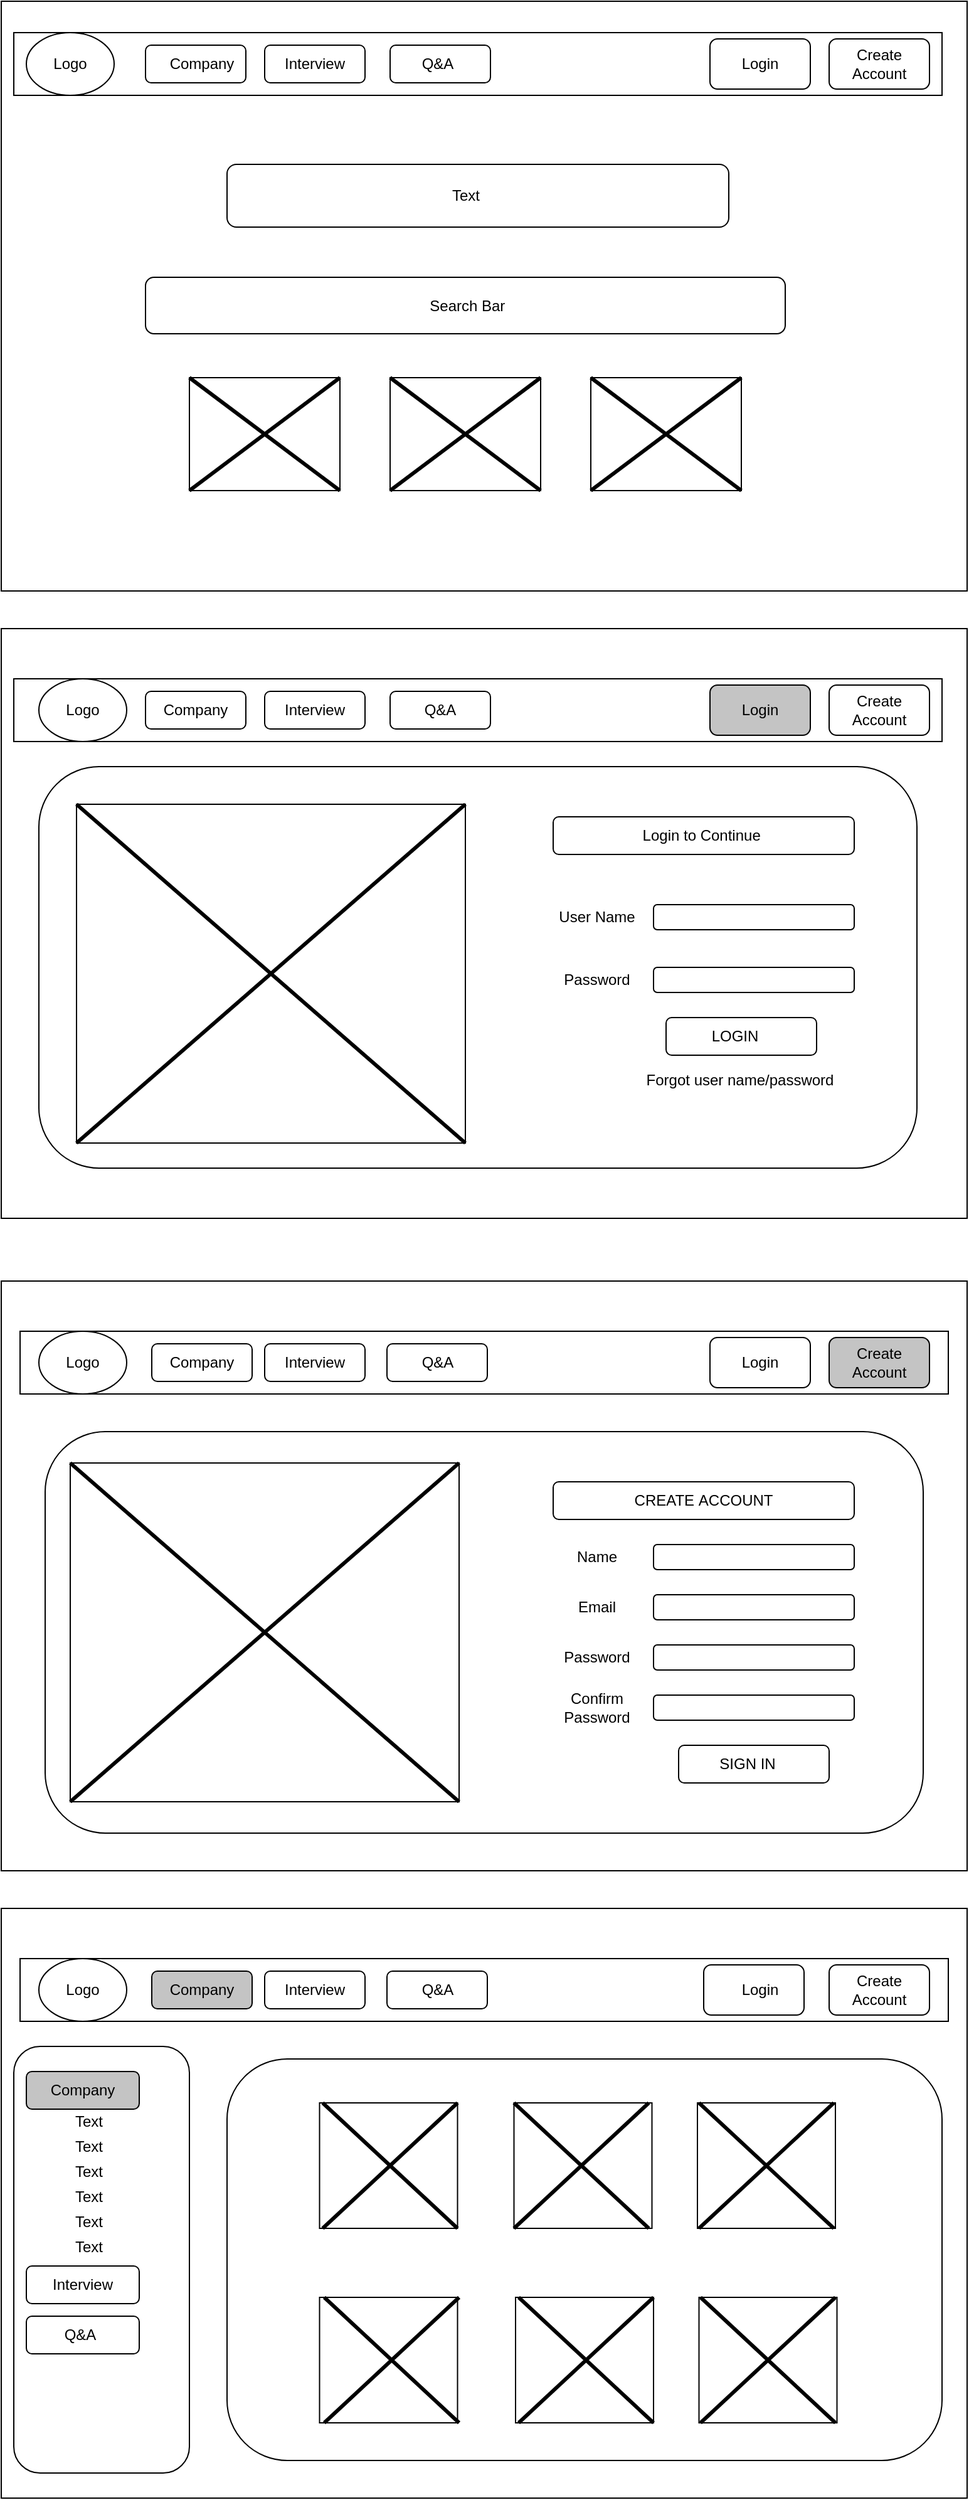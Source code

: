 <mxfile version="12.9.6" type="github">
  <diagram id="Yv9RGQqT0qA8SDlagCZe" name="Page-1">
    <mxGraphModel dx="1278" dy="580" grid="1" gridSize="10" guides="1" tooltips="1" connect="1" arrows="1" fold="1" page="1" pageScale="1" pageWidth="850" pageHeight="1100" math="0" shadow="0">
      <root>
        <mxCell id="0" />
        <mxCell id="1" parent="0" />
        <mxCell id="pzt994sn538-VgkILGdD-2" value="" style="rounded=0;whiteSpace=wrap;html=1;" parent="1" vertex="1">
          <mxGeometry x="30" y="20" width="770" height="470" as="geometry" />
        </mxCell>
        <mxCell id="pzt994sn538-VgkILGdD-4" value="" style="rounded=0;whiteSpace=wrap;html=1;" parent="1" vertex="1">
          <mxGeometry x="40" y="45" width="740" height="50" as="geometry" />
        </mxCell>
        <mxCell id="pzt994sn538-VgkILGdD-5" value="" style="ellipse;whiteSpace=wrap;html=1;" parent="1" vertex="1">
          <mxGeometry x="50" y="45" width="70" height="50" as="geometry" />
        </mxCell>
        <mxCell id="pzt994sn538-VgkILGdD-7" value="Logo" style="text;html=1;strokeColor=none;fillColor=none;align=center;verticalAlign=middle;whiteSpace=wrap;rounded=0;" parent="1" vertex="1">
          <mxGeometry x="65" y="60" width="40" height="20" as="geometry" />
        </mxCell>
        <mxCell id="pzt994sn538-VgkILGdD-8" value="" style="rounded=1;whiteSpace=wrap;html=1;" parent="1" vertex="1">
          <mxGeometry x="145" y="55" width="80" height="30" as="geometry" />
        </mxCell>
        <mxCell id="pzt994sn538-VgkILGdD-9" value="" style="rounded=1;whiteSpace=wrap;html=1;" parent="1" vertex="1">
          <mxGeometry x="595" y="50" width="80" height="40" as="geometry" />
        </mxCell>
        <mxCell id="pzt994sn538-VgkILGdD-12" value="Login" style="text;html=1;strokeColor=none;fillColor=none;align=center;verticalAlign=middle;whiteSpace=wrap;rounded=0;" parent="1" vertex="1">
          <mxGeometry x="615" y="60" width="40" height="20" as="geometry" />
        </mxCell>
        <mxCell id="pzt994sn538-VgkILGdD-19" value="" style="rounded=1;whiteSpace=wrap;html=1;" parent="1" vertex="1">
          <mxGeometry x="690" y="50" width="80" height="40" as="geometry" />
        </mxCell>
        <mxCell id="pzt994sn538-VgkILGdD-21" value="Create&lt;br&gt;Account" style="text;html=1;strokeColor=none;fillColor=none;align=center;verticalAlign=middle;whiteSpace=wrap;rounded=0;" parent="1" vertex="1">
          <mxGeometry x="710" y="60" width="40" height="20" as="geometry" />
        </mxCell>
        <mxCell id="pzt994sn538-VgkILGdD-26" value="" style="rounded=1;whiteSpace=wrap;html=1;" parent="1" vertex="1">
          <mxGeometry x="240" y="55" width="80" height="30" as="geometry" />
        </mxCell>
        <mxCell id="pzt994sn538-VgkILGdD-27" value="" style="rounded=1;whiteSpace=wrap;html=1;" parent="1" vertex="1">
          <mxGeometry x="340" y="55" width="80" height="30" as="geometry" />
        </mxCell>
        <mxCell id="pzt994sn538-VgkILGdD-22" value="Company" style="text;html=1;strokeColor=none;fillColor=none;align=center;verticalAlign=middle;whiteSpace=wrap;rounded=0;" parent="1" vertex="1">
          <mxGeometry x="170" y="60" width="40" height="20" as="geometry" />
        </mxCell>
        <mxCell id="pzt994sn538-VgkILGdD-29" value="Interview" style="text;html=1;strokeColor=none;fillColor=none;align=center;verticalAlign=middle;whiteSpace=wrap;rounded=0;" parent="1" vertex="1">
          <mxGeometry x="260" y="60" width="40" height="20" as="geometry" />
        </mxCell>
        <mxCell id="pzt994sn538-VgkILGdD-32" value="Q&amp;amp;A" style="text;html=1;strokeColor=none;fillColor=none;align=center;verticalAlign=middle;whiteSpace=wrap;rounded=0;" parent="1" vertex="1">
          <mxGeometry x="357.5" y="60" width="40" height="20" as="geometry" />
        </mxCell>
        <mxCell id="pzt994sn538-VgkILGdD-33" value="" style="rounded=1;whiteSpace=wrap;html=1;" parent="1" vertex="1">
          <mxGeometry x="145" y="240" width="510" height="45" as="geometry" />
        </mxCell>
        <mxCell id="pzt994sn538-VgkILGdD-34" value="" style="rounded=1;whiteSpace=wrap;html=1;" parent="1" vertex="1">
          <mxGeometry x="210" y="150" width="400" height="50" as="geometry" />
        </mxCell>
        <mxCell id="pzt994sn538-VgkILGdD-36" value="&amp;nbsp;Search Bar" style="text;html=1;strokeColor=none;fillColor=none;align=center;verticalAlign=middle;whiteSpace=wrap;rounded=0;" parent="1" vertex="1">
          <mxGeometry x="360" y="247.5" width="80" height="30" as="geometry" />
        </mxCell>
        <mxCell id="pzt994sn538-VgkILGdD-46" value="Text" style="text;html=1;strokeColor=none;fillColor=none;align=center;verticalAlign=middle;whiteSpace=wrap;rounded=0;" parent="1" vertex="1">
          <mxGeometry x="357.5" y="165" width="85" height="20" as="geometry" />
        </mxCell>
        <mxCell id="pzt994sn538-VgkILGdD-47" value="" style="rounded=0;whiteSpace=wrap;html=1;" parent="1" vertex="1">
          <mxGeometry x="180" y="320" width="120" height="90" as="geometry" />
        </mxCell>
        <mxCell id="pzt994sn538-VgkILGdD-50" value="" style="rounded=0;whiteSpace=wrap;html=1;" parent="1" vertex="1">
          <mxGeometry x="340" y="320" width="120" height="90" as="geometry" />
        </mxCell>
        <mxCell id="pzt994sn538-VgkILGdD-51" value="" style="rounded=0;whiteSpace=wrap;html=1;" parent="1" vertex="1">
          <mxGeometry x="500" y="320" width="120" height="90" as="geometry" />
        </mxCell>
        <mxCell id="pzt994sn538-VgkILGdD-52" value="" style="shape=umlDestroy;whiteSpace=wrap;html=1;strokeWidth=3;" parent="1" vertex="1">
          <mxGeometry x="180" y="320" width="120" height="90" as="geometry" />
        </mxCell>
        <mxCell id="pzt994sn538-VgkILGdD-53" value="" style="shape=umlDestroy;whiteSpace=wrap;html=1;strokeWidth=3;" parent="1" vertex="1">
          <mxGeometry x="340" y="320" width="120" height="90" as="geometry" />
        </mxCell>
        <mxCell id="pzt994sn538-VgkILGdD-54" value="" style="shape=umlDestroy;whiteSpace=wrap;html=1;strokeWidth=3;" parent="1" vertex="1">
          <mxGeometry x="500" y="320" width="120" height="90" as="geometry" />
        </mxCell>
        <mxCell id="pzt994sn538-VgkILGdD-57" value="" style="rounded=0;whiteSpace=wrap;html=1;" parent="1" vertex="1">
          <mxGeometry x="30" y="520" width="770" height="470" as="geometry" />
        </mxCell>
        <mxCell id="pzt994sn538-VgkILGdD-58" value="" style="rounded=0;whiteSpace=wrap;html=1;" parent="1" vertex="1">
          <mxGeometry x="40" y="560" width="740" height="50" as="geometry" />
        </mxCell>
        <mxCell id="pzt994sn538-VgkILGdD-59" value="Logo" style="text;html=1;strokeColor=none;fillColor=none;align=center;verticalAlign=middle;whiteSpace=wrap;rounded=0;" parent="1" vertex="1">
          <mxGeometry x="80" y="575" width="40" height="20" as="geometry" />
        </mxCell>
        <mxCell id="pzt994sn538-VgkILGdD-60" value="" style="ellipse;whiteSpace=wrap;html=1;" parent="1" vertex="1">
          <mxGeometry x="60" y="560" width="70" height="50" as="geometry" />
        </mxCell>
        <mxCell id="pzt994sn538-VgkILGdD-61" value="" style="rounded=1;whiteSpace=wrap;html=1;" parent="1" vertex="1">
          <mxGeometry x="145" y="570" width="80" height="30" as="geometry" />
        </mxCell>
        <mxCell id="pzt994sn538-VgkILGdD-62" value="" style="rounded=1;whiteSpace=wrap;html=1;" parent="1" vertex="1">
          <mxGeometry x="240" y="570" width="80" height="30" as="geometry" />
        </mxCell>
        <mxCell id="pzt994sn538-VgkILGdD-67" value="" style="rounded=1;whiteSpace=wrap;html=1;" parent="1" vertex="1">
          <mxGeometry x="340" y="570" width="80" height="30" as="geometry" />
        </mxCell>
        <mxCell id="pzt994sn538-VgkILGdD-68" value="Logo" style="text;html=1;strokeColor=none;fillColor=none;align=center;verticalAlign=middle;whiteSpace=wrap;rounded=0;" parent="1" vertex="1">
          <mxGeometry x="75" y="575" width="40" height="20" as="geometry" />
        </mxCell>
        <mxCell id="pzt994sn538-VgkILGdD-69" value="Company" style="text;html=1;strokeColor=none;fillColor=none;align=center;verticalAlign=middle;whiteSpace=wrap;rounded=0;" parent="1" vertex="1">
          <mxGeometry x="165" y="575" width="40" height="20" as="geometry" />
        </mxCell>
        <mxCell id="pzt994sn538-VgkILGdD-70" value="Interview" style="text;html=1;strokeColor=none;fillColor=none;align=center;verticalAlign=middle;whiteSpace=wrap;rounded=0;" parent="1" vertex="1">
          <mxGeometry x="260" y="575" width="40" height="20" as="geometry" />
        </mxCell>
        <mxCell id="pzt994sn538-VgkILGdD-71" value="Q&amp;amp;A" style="text;html=1;strokeColor=none;fillColor=none;align=center;verticalAlign=middle;whiteSpace=wrap;rounded=0;" parent="1" vertex="1">
          <mxGeometry x="360" y="575" width="40" height="20" as="geometry" />
        </mxCell>
        <mxCell id="pzt994sn538-VgkILGdD-72" value="" style="rounded=1;whiteSpace=wrap;html=1;fillColor=#C4C4C4;" parent="1" vertex="1">
          <mxGeometry x="595" y="565" width="80" height="40" as="geometry" />
        </mxCell>
        <mxCell id="pzt994sn538-VgkILGdD-73" value="" style="rounded=1;whiteSpace=wrap;html=1;" parent="1" vertex="1">
          <mxGeometry x="690" y="565" width="80" height="40" as="geometry" />
        </mxCell>
        <mxCell id="pzt994sn538-VgkILGdD-74" value="Login" style="text;html=1;strokeColor=none;fillColor=none;align=center;verticalAlign=middle;whiteSpace=wrap;rounded=0;" parent="1" vertex="1">
          <mxGeometry x="615" y="575" width="40" height="20" as="geometry" />
        </mxCell>
        <mxCell id="pzt994sn538-VgkILGdD-75" value="Create&lt;br&gt;Account" style="text;html=1;strokeColor=none;fillColor=none;align=center;verticalAlign=middle;whiteSpace=wrap;rounded=0;" parent="1" vertex="1">
          <mxGeometry x="710" y="575" width="40" height="20" as="geometry" />
        </mxCell>
        <mxCell id="pzt994sn538-VgkILGdD-77" value="" style="rounded=1;whiteSpace=wrap;html=1;fillColor=#FFFFFF;" parent="1" vertex="1">
          <mxGeometry x="60" y="630" width="700" height="320" as="geometry" />
        </mxCell>
        <mxCell id="pzt994sn538-VgkILGdD-78" value="" style="rounded=0;whiteSpace=wrap;html=1;" parent="1" vertex="1">
          <mxGeometry x="90" y="660" width="310" height="270" as="geometry" />
        </mxCell>
        <mxCell id="pzt994sn538-VgkILGdD-79" value="" style="shape=umlDestroy;whiteSpace=wrap;html=1;strokeWidth=3;" parent="1" vertex="1">
          <mxGeometry x="90" y="660" width="310" height="270" as="geometry" />
        </mxCell>
        <mxCell id="pzt994sn538-VgkILGdD-81" value="" style="rounded=1;whiteSpace=wrap;html=1;fillColor=#FFFFFF;" parent="1" vertex="1">
          <mxGeometry x="470" y="670" width="240" height="30" as="geometry" />
        </mxCell>
        <mxCell id="pzt994sn538-VgkILGdD-80" value="Login to Continue&amp;nbsp;" style="text;html=1;strokeColor=none;fillColor=none;align=center;verticalAlign=middle;whiteSpace=wrap;rounded=0;" parent="1" vertex="1">
          <mxGeometry x="535" y="675" width="110" height="20" as="geometry" />
        </mxCell>
        <mxCell id="pzt994sn538-VgkILGdD-82" value="" style="rounded=1;whiteSpace=wrap;html=1;fillColor=#FFFFFF;" parent="1" vertex="1">
          <mxGeometry x="550" y="740" width="160" height="20" as="geometry" />
        </mxCell>
        <mxCell id="pzt994sn538-VgkILGdD-83" value="" style="rounded=1;whiteSpace=wrap;html=1;fillColor=#FFFFFF;" parent="1" vertex="1">
          <mxGeometry x="550" y="790" width="160" height="20" as="geometry" />
        </mxCell>
        <mxCell id="pzt994sn538-VgkILGdD-85" value="" style="rounded=1;whiteSpace=wrap;html=1;fillColor=#FFFFFF;" parent="1" vertex="1">
          <mxGeometry x="560" y="830" width="120" height="30" as="geometry" />
        </mxCell>
        <mxCell id="pzt994sn538-VgkILGdD-86" value="User Name" style="text;html=1;strokeColor=none;fillColor=none;align=center;verticalAlign=middle;whiteSpace=wrap;rounded=0;" parent="1" vertex="1">
          <mxGeometry x="470" y="740" width="70" height="20" as="geometry" />
        </mxCell>
        <mxCell id="pzt994sn538-VgkILGdD-87" value="Password" style="text;html=1;strokeColor=none;fillColor=none;align=center;verticalAlign=middle;whiteSpace=wrap;rounded=0;" parent="1" vertex="1">
          <mxGeometry x="485" y="790" width="40" height="20" as="geometry" />
        </mxCell>
        <mxCell id="pzt994sn538-VgkILGdD-88" value="LOGIN" style="text;html=1;strokeColor=none;fillColor=none;align=center;verticalAlign=middle;whiteSpace=wrap;rounded=0;" parent="1" vertex="1">
          <mxGeometry x="595" y="835" width="40" height="20" as="geometry" />
        </mxCell>
        <mxCell id="pzt994sn538-VgkILGdD-89" value="Forgot user name/password" style="text;html=1;strokeColor=none;fillColor=none;align=center;verticalAlign=middle;whiteSpace=wrap;rounded=0;" parent="1" vertex="1">
          <mxGeometry x="540" y="870" width="157.5" height="20" as="geometry" />
        </mxCell>
        <mxCell id="pzt994sn538-VgkILGdD-90" value="" style="rounded=0;whiteSpace=wrap;html=1;" parent="1" vertex="1">
          <mxGeometry x="30" y="1040" width="770" height="470" as="geometry" />
        </mxCell>
        <mxCell id="pzt994sn538-VgkILGdD-91" value="" style="rounded=0;whiteSpace=wrap;html=1;" parent="1" vertex="1">
          <mxGeometry x="45" y="1080" width="740" height="50" as="geometry" />
        </mxCell>
        <mxCell id="pzt994sn538-VgkILGdD-92" value="" style="ellipse;whiteSpace=wrap;html=1;" parent="1" vertex="1">
          <mxGeometry x="60" y="1080" width="70" height="50" as="geometry" />
        </mxCell>
        <mxCell id="pzt994sn538-VgkILGdD-93" value="" style="rounded=1;whiteSpace=wrap;html=1;" parent="1" vertex="1">
          <mxGeometry x="150" y="1090" width="80" height="30" as="geometry" />
        </mxCell>
        <mxCell id="pzt994sn538-VgkILGdD-94" value="" style="rounded=1;whiteSpace=wrap;html=1;" parent="1" vertex="1">
          <mxGeometry x="240" y="1090" width="80" height="30" as="geometry" />
        </mxCell>
        <mxCell id="pzt994sn538-VgkILGdD-95" value="" style="rounded=1;whiteSpace=wrap;html=1;" parent="1" vertex="1">
          <mxGeometry x="337.5" y="1090" width="80" height="30" as="geometry" />
        </mxCell>
        <mxCell id="pzt994sn538-VgkILGdD-96" value="" style="rounded=1;whiteSpace=wrap;html=1;" parent="1" vertex="1">
          <mxGeometry x="595" y="1085" width="80" height="40" as="geometry" />
        </mxCell>
        <mxCell id="pzt994sn538-VgkILGdD-97" value="" style="rounded=1;whiteSpace=wrap;html=1;fillColor=#C4C4C4;" parent="1" vertex="1">
          <mxGeometry x="690" y="1085" width="80" height="40" as="geometry" />
        </mxCell>
        <mxCell id="pzt994sn538-VgkILGdD-98" value="Logo" style="text;html=1;strokeColor=none;fillColor=none;align=center;verticalAlign=middle;whiteSpace=wrap;rounded=0;" parent="1" vertex="1">
          <mxGeometry x="75" y="1095" width="40" height="20" as="geometry" />
        </mxCell>
        <mxCell id="pzt994sn538-VgkILGdD-99" value="Company" style="text;html=1;strokeColor=none;fillColor=none;align=center;verticalAlign=middle;whiteSpace=wrap;rounded=0;" parent="1" vertex="1">
          <mxGeometry x="170" y="1095" width="40" height="20" as="geometry" />
        </mxCell>
        <mxCell id="pzt994sn538-VgkILGdD-100" value="Interview" style="text;html=1;strokeColor=none;fillColor=none;align=center;verticalAlign=middle;whiteSpace=wrap;rounded=0;" parent="1" vertex="1">
          <mxGeometry x="260" y="1095" width="40" height="20" as="geometry" />
        </mxCell>
        <mxCell id="pzt994sn538-VgkILGdD-101" value="Q&amp;amp;A" style="text;html=1;strokeColor=none;fillColor=none;align=center;verticalAlign=middle;whiteSpace=wrap;rounded=0;" parent="1" vertex="1">
          <mxGeometry x="357.5" y="1095" width="40" height="20" as="geometry" />
        </mxCell>
        <mxCell id="pzt994sn538-VgkILGdD-102" value="Login" style="text;html=1;strokeColor=none;fillColor=none;align=center;verticalAlign=middle;whiteSpace=wrap;rounded=0;" parent="1" vertex="1">
          <mxGeometry x="615" y="1095" width="40" height="20" as="geometry" />
        </mxCell>
        <mxCell id="pzt994sn538-VgkILGdD-103" value="Create&lt;br&gt;Account" style="text;html=1;strokeColor=none;fillColor=none;align=center;verticalAlign=middle;whiteSpace=wrap;rounded=0;" parent="1" vertex="1">
          <mxGeometry x="710" y="1095" width="40" height="20" as="geometry" />
        </mxCell>
        <mxCell id="pzt994sn538-VgkILGdD-105" value="" style="rounded=1;whiteSpace=wrap;html=1;fillColor=#FFFFFF;" parent="1" vertex="1">
          <mxGeometry x="65" y="1160" width="700" height="320" as="geometry" />
        </mxCell>
        <mxCell id="pzt994sn538-VgkILGdD-106" value="" style="rounded=0;whiteSpace=wrap;html=1;" parent="1" vertex="1">
          <mxGeometry x="85" y="1185" width="310" height="270" as="geometry" />
        </mxCell>
        <mxCell id="pzt994sn538-VgkILGdD-107" value="" style="shape=umlDestroy;whiteSpace=wrap;html=1;strokeWidth=3;" parent="1" vertex="1">
          <mxGeometry x="85" y="1185" width="310" height="270" as="geometry" />
        </mxCell>
        <mxCell id="pzt994sn538-VgkILGdD-108" value="" style="rounded=1;whiteSpace=wrap;html=1;fillColor=#FFFFFF;" parent="1" vertex="1">
          <mxGeometry x="550" y="1250" width="160" height="20" as="geometry" />
        </mxCell>
        <mxCell id="pzt994sn538-VgkILGdD-109" value="" style="rounded=1;whiteSpace=wrap;html=1;fillColor=#FFFFFF;" parent="1" vertex="1">
          <mxGeometry x="470" y="1200" width="240" height="30" as="geometry" />
        </mxCell>
        <mxCell id="pzt994sn538-VgkILGdD-110" value="" style="rounded=1;whiteSpace=wrap;html=1;fillColor=#FFFFFF;" parent="1" vertex="1">
          <mxGeometry x="550" y="1290" width="160" height="20" as="geometry" />
        </mxCell>
        <mxCell id="pzt994sn538-VgkILGdD-111" value="" style="rounded=1;whiteSpace=wrap;html=1;fillColor=#FFFFFF;" parent="1" vertex="1">
          <mxGeometry x="550" y="1330" width="160" height="20" as="geometry" />
        </mxCell>
        <mxCell id="pzt994sn538-VgkILGdD-112" value="" style="rounded=1;whiteSpace=wrap;html=1;fillColor=#FFFFFF;" parent="1" vertex="1">
          <mxGeometry x="570" y="1410" width="120" height="30" as="geometry" />
        </mxCell>
        <mxCell id="pzt994sn538-VgkILGdD-113" value="Name" style="text;html=1;strokeColor=none;fillColor=none;align=center;verticalAlign=middle;whiteSpace=wrap;rounded=0;" parent="1" vertex="1">
          <mxGeometry x="470" y="1250" width="70" height="20" as="geometry" />
        </mxCell>
        <mxCell id="pzt994sn538-VgkILGdD-114" value="Email" style="text;html=1;strokeColor=none;fillColor=none;align=center;verticalAlign=middle;whiteSpace=wrap;rounded=0;" parent="1" vertex="1">
          <mxGeometry x="470" y="1290" width="70" height="20" as="geometry" />
        </mxCell>
        <mxCell id="pzt994sn538-VgkILGdD-115" value="" style="rounded=1;whiteSpace=wrap;html=1;fillColor=#FFFFFF;" parent="1" vertex="1">
          <mxGeometry x="550" y="1370" width="160" height="20" as="geometry" />
        </mxCell>
        <mxCell id="pzt994sn538-VgkILGdD-116" value="Password" style="text;html=1;strokeColor=none;fillColor=none;align=center;verticalAlign=middle;whiteSpace=wrap;rounded=0;" parent="1" vertex="1">
          <mxGeometry x="485" y="1330" width="40" height="20" as="geometry" />
        </mxCell>
        <mxCell id="pzt994sn538-VgkILGdD-117" value="Confirm Password" style="text;html=1;strokeColor=none;fillColor=none;align=center;verticalAlign=middle;whiteSpace=wrap;rounded=0;" parent="1" vertex="1">
          <mxGeometry x="485" y="1370" width="40" height="20" as="geometry" />
        </mxCell>
        <mxCell id="pzt994sn538-VgkILGdD-118" value="SIGN&amp;nbsp;IN" style="text;html=1;strokeColor=none;fillColor=none;align=center;verticalAlign=middle;whiteSpace=wrap;rounded=0;" parent="1" vertex="1">
          <mxGeometry x="605" y="1415" width="40" height="20" as="geometry" />
        </mxCell>
        <mxCell id="pzt994sn538-VgkILGdD-119" value="CREATE&amp;nbsp;ACCOUNT" style="text;html=1;strokeColor=none;fillColor=none;align=center;verticalAlign=middle;whiteSpace=wrap;rounded=0;" parent="1" vertex="1">
          <mxGeometry x="570" y="1205" width="40" height="20" as="geometry" />
        </mxCell>
        <mxCell id="vnBl0kwMSMP2HQ0ZwQBN-1" value="" style="rounded=0;whiteSpace=wrap;html=1;" parent="1" vertex="1">
          <mxGeometry x="30" y="1540" width="770" height="470" as="geometry" />
        </mxCell>
        <mxCell id="vnBl0kwMSMP2HQ0ZwQBN-2" value="" style="rounded=0;whiteSpace=wrap;html=1;" parent="1" vertex="1">
          <mxGeometry x="45" y="1580" width="740" height="50" as="geometry" />
        </mxCell>
        <mxCell id="vnBl0kwMSMP2HQ0ZwQBN-3" value="" style="ellipse;whiteSpace=wrap;html=1;" parent="1" vertex="1">
          <mxGeometry x="60" y="1580" width="70" height="50" as="geometry" />
        </mxCell>
        <mxCell id="vnBl0kwMSMP2HQ0ZwQBN-4" value="" style="rounded=1;whiteSpace=wrap;html=1;fillColor=#C4C4C4;" parent="1" vertex="1">
          <mxGeometry x="150" y="1590" width="80" height="30" as="geometry" />
        </mxCell>
        <mxCell id="vnBl0kwMSMP2HQ0ZwQBN-5" value="" style="rounded=1;whiteSpace=wrap;html=1;" parent="1" vertex="1">
          <mxGeometry x="240" y="1590" width="80" height="30" as="geometry" />
        </mxCell>
        <mxCell id="vnBl0kwMSMP2HQ0ZwQBN-6" value="" style="rounded=1;whiteSpace=wrap;html=1;" parent="1" vertex="1">
          <mxGeometry x="337.5" y="1590" width="80" height="30" as="geometry" />
        </mxCell>
        <mxCell id="vnBl0kwMSMP2HQ0ZwQBN-7" value="" style="rounded=1;whiteSpace=wrap;html=1;" parent="1" vertex="1">
          <mxGeometry x="590" y="1585" width="80" height="40" as="geometry" />
        </mxCell>
        <mxCell id="vnBl0kwMSMP2HQ0ZwQBN-8" value="" style="rounded=1;whiteSpace=wrap;html=1;" parent="1" vertex="1">
          <mxGeometry x="690" y="1585" width="80" height="40" as="geometry" />
        </mxCell>
        <mxCell id="vnBl0kwMSMP2HQ0ZwQBN-9" value="Create&lt;br&gt;Account" style="text;html=1;strokeColor=none;fillColor=none;align=center;verticalAlign=middle;whiteSpace=wrap;rounded=0;" parent="1" vertex="1">
          <mxGeometry x="710" y="1595" width="40" height="20" as="geometry" />
        </mxCell>
        <mxCell id="vnBl0kwMSMP2HQ0ZwQBN-10" value="Login" style="text;html=1;strokeColor=none;fillColor=none;align=center;verticalAlign=middle;whiteSpace=wrap;rounded=0;" parent="1" vertex="1">
          <mxGeometry x="615" y="1595" width="40" height="20" as="geometry" />
        </mxCell>
        <mxCell id="vnBl0kwMSMP2HQ0ZwQBN-11" value="Q&amp;amp;A" style="text;html=1;strokeColor=none;fillColor=none;align=center;verticalAlign=middle;whiteSpace=wrap;rounded=0;" parent="1" vertex="1">
          <mxGeometry x="357.5" y="1595" width="40" height="20" as="geometry" />
        </mxCell>
        <mxCell id="vnBl0kwMSMP2HQ0ZwQBN-12" value="Interview" style="text;html=1;strokeColor=none;fillColor=none;align=center;verticalAlign=middle;whiteSpace=wrap;rounded=0;" parent="1" vertex="1">
          <mxGeometry x="260" y="1595" width="40" height="20" as="geometry" />
        </mxCell>
        <mxCell id="vnBl0kwMSMP2HQ0ZwQBN-13" value="Company" style="text;html=1;strokeColor=none;fillColor=none;align=center;verticalAlign=middle;whiteSpace=wrap;rounded=0;" parent="1" vertex="1">
          <mxGeometry x="170" y="1595" width="40" height="20" as="geometry" />
        </mxCell>
        <mxCell id="vnBl0kwMSMP2HQ0ZwQBN-14" value="Logo" style="text;html=1;strokeColor=none;fillColor=none;align=center;verticalAlign=middle;whiteSpace=wrap;rounded=0;" parent="1" vertex="1">
          <mxGeometry x="75" y="1595" width="40" height="20" as="geometry" />
        </mxCell>
        <mxCell id="vnBl0kwMSMP2HQ0ZwQBN-15" value="" style="rounded=1;whiteSpace=wrap;html=1;fillColor=#FFFFFF;" parent="1" vertex="1">
          <mxGeometry x="40" y="1650" width="140" height="340" as="geometry" />
        </mxCell>
        <mxCell id="vnBl0kwMSMP2HQ0ZwQBN-17" value="Text" style="text;html=1;strokeColor=none;fillColor=none;align=center;verticalAlign=middle;whiteSpace=wrap;rounded=0;" parent="1" vertex="1">
          <mxGeometry x="80" y="1700" width="40" height="20" as="geometry" />
        </mxCell>
        <mxCell id="vnBl0kwMSMP2HQ0ZwQBN-18" value="Text" style="text;html=1;strokeColor=none;fillColor=none;align=center;verticalAlign=middle;whiteSpace=wrap;rounded=0;" parent="1" vertex="1">
          <mxGeometry x="80" y="1720" width="40" height="20" as="geometry" />
        </mxCell>
        <mxCell id="vnBl0kwMSMP2HQ0ZwQBN-19" value="Text" style="text;html=1;strokeColor=none;fillColor=none;align=center;verticalAlign=middle;whiteSpace=wrap;rounded=0;" parent="1" vertex="1">
          <mxGeometry x="80" y="1740" width="40" height="20" as="geometry" />
        </mxCell>
        <mxCell id="vnBl0kwMSMP2HQ0ZwQBN-20" value="" style="rounded=1;whiteSpace=wrap;html=1;fillColor=#FFFFFF;" parent="1" vertex="1">
          <mxGeometry x="210" y="1660" width="570" height="320" as="geometry" />
        </mxCell>
        <mxCell id="vnBl0kwMSMP2HQ0ZwQBN-21" value="" style="rounded=0;whiteSpace=wrap;html=1;" parent="1" vertex="1">
          <mxGeometry x="283.75" y="1695" width="110" height="100" as="geometry" />
        </mxCell>
        <mxCell id="vnBl0kwMSMP2HQ0ZwQBN-24" value="" style="rounded=0;whiteSpace=wrap;html=1;" parent="1" vertex="1">
          <mxGeometry x="438.75" y="1695" width="110" height="100" as="geometry" />
        </mxCell>
        <mxCell id="vnBl0kwMSMP2HQ0ZwQBN-25" value="" style="rounded=0;whiteSpace=wrap;html=1;" parent="1" vertex="1">
          <mxGeometry x="585" y="1695" width="110" height="100" as="geometry" />
        </mxCell>
        <mxCell id="vnBl0kwMSMP2HQ0ZwQBN-26" value="" style="rounded=0;whiteSpace=wrap;html=1;" parent="1" vertex="1">
          <mxGeometry x="283.75" y="1850" width="110" height="100" as="geometry" />
        </mxCell>
        <mxCell id="vnBl0kwMSMP2HQ0ZwQBN-27" value="" style="rounded=0;whiteSpace=wrap;html=1;" parent="1" vertex="1">
          <mxGeometry x="440" y="1850" width="110" height="100" as="geometry" />
        </mxCell>
        <mxCell id="vnBl0kwMSMP2HQ0ZwQBN-28" value="" style="rounded=0;whiteSpace=wrap;html=1;" parent="1" vertex="1">
          <mxGeometry x="586.25" y="1850" width="110" height="100" as="geometry" />
        </mxCell>
        <mxCell id="vnBl0kwMSMP2HQ0ZwQBN-29" value="Text" style="text;html=1;strokeColor=none;fillColor=none;align=center;verticalAlign=middle;whiteSpace=wrap;rounded=0;" parent="1" vertex="1">
          <mxGeometry x="80" y="1760" width="40" height="20" as="geometry" />
        </mxCell>
        <mxCell id="vnBl0kwMSMP2HQ0ZwQBN-30" value="Text" style="text;html=1;strokeColor=none;fillColor=none;align=center;verticalAlign=middle;whiteSpace=wrap;rounded=0;" parent="1" vertex="1">
          <mxGeometry x="80" y="1780" width="40" height="20" as="geometry" />
        </mxCell>
        <mxCell id="vnBl0kwMSMP2HQ0ZwQBN-32" value="Text" style="text;html=1;strokeColor=none;fillColor=none;align=center;verticalAlign=middle;whiteSpace=wrap;rounded=0;" parent="1" vertex="1">
          <mxGeometry x="80" y="1800" width="40" height="20" as="geometry" />
        </mxCell>
        <mxCell id="vnBl0kwMSMP2HQ0ZwQBN-33" value="" style="shape=umlDestroy;whiteSpace=wrap;html=1;strokeWidth=3;" parent="1" vertex="1">
          <mxGeometry x="286.25" y="1695" width="107.5" height="100" as="geometry" />
        </mxCell>
        <mxCell id="vnBl0kwMSMP2HQ0ZwQBN-34" value="" style="shape=umlDestroy;whiteSpace=wrap;html=1;strokeWidth=3;" parent="1" vertex="1">
          <mxGeometry x="438.75" y="1695" width="107.5" height="100" as="geometry" />
        </mxCell>
        <mxCell id="vnBl0kwMSMP2HQ0ZwQBN-35" value="" style="shape=umlDestroy;whiteSpace=wrap;html=1;strokeWidth=3;" parent="1" vertex="1">
          <mxGeometry x="586.25" y="1695" width="107.5" height="100" as="geometry" />
        </mxCell>
        <mxCell id="vnBl0kwMSMP2HQ0ZwQBN-36" value="" style="shape=umlDestroy;whiteSpace=wrap;html=1;strokeWidth=3;" parent="1" vertex="1">
          <mxGeometry x="287.5" y="1850" width="107.5" height="100" as="geometry" />
        </mxCell>
        <mxCell id="vnBl0kwMSMP2HQ0ZwQBN-37" value="" style="shape=umlDestroy;whiteSpace=wrap;html=1;strokeWidth=3;" parent="1" vertex="1">
          <mxGeometry x="442.5" y="1850" width="107.5" height="100" as="geometry" />
        </mxCell>
        <mxCell id="vnBl0kwMSMP2HQ0ZwQBN-38" value="" style="shape=umlDestroy;whiteSpace=wrap;html=1;strokeWidth=3;" parent="1" vertex="1">
          <mxGeometry x="587.5" y="1850" width="107.5" height="100" as="geometry" />
        </mxCell>
        <mxCell id="vnBl0kwMSMP2HQ0ZwQBN-43" value="" style="rounded=1;whiteSpace=wrap;html=1;fillColor=#C4C4C4;" parent="1" vertex="1">
          <mxGeometry x="50" y="1670" width="90" height="30" as="geometry" />
        </mxCell>
        <mxCell id="vnBl0kwMSMP2HQ0ZwQBN-16" value="Company" style="text;html=1;strokeColor=none;fillColor=none;align=center;verticalAlign=middle;whiteSpace=wrap;rounded=0;" parent="1" vertex="1">
          <mxGeometry x="75" y="1675" width="40" height="20" as="geometry" />
        </mxCell>
        <mxCell id="vnBl0kwMSMP2HQ0ZwQBN-48" value="" style="rounded=1;whiteSpace=wrap;html=1;fillColor=#FFFFFF;" parent="1" vertex="1">
          <mxGeometry x="50" y="1865" width="90" height="30" as="geometry" />
        </mxCell>
        <mxCell id="vnBl0kwMSMP2HQ0ZwQBN-42" value="Q&amp;amp;A" style="text;html=1;strokeColor=none;fillColor=none;align=center;verticalAlign=middle;whiteSpace=wrap;rounded=0;" parent="1" vertex="1">
          <mxGeometry x="72.5" y="1870" width="40" height="20" as="geometry" />
        </mxCell>
        <mxCell id="vnBl0kwMSMP2HQ0ZwQBN-50" value="" style="rounded=1;whiteSpace=wrap;html=1;fillColor=#FFFFFF;" parent="1" vertex="1">
          <mxGeometry x="50" y="1825" width="90" height="30" as="geometry" />
        </mxCell>
        <mxCell id="vnBl0kwMSMP2HQ0ZwQBN-41" value="Interview" style="text;html=1;strokeColor=none;fillColor=none;align=center;verticalAlign=middle;whiteSpace=wrap;rounded=0;" parent="1" vertex="1">
          <mxGeometry x="75" y="1830" width="40" height="20" as="geometry" />
        </mxCell>
      </root>
    </mxGraphModel>
  </diagram>
</mxfile>
